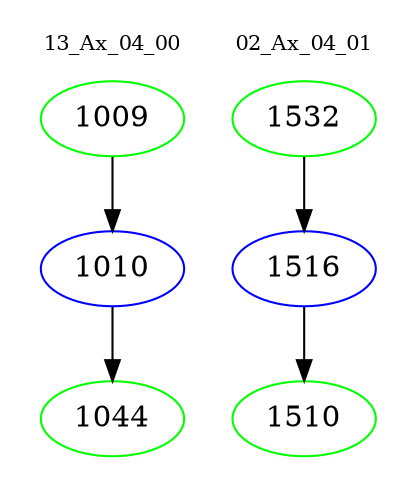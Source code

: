 digraph{
subgraph cluster_0 {
color = white
label = "13_Ax_04_00";
fontsize=10;
T0_1009 [label="1009", color="green"]
T0_1009 -> T0_1010 [color="black"]
T0_1010 [label="1010", color="blue"]
T0_1010 -> T0_1044 [color="black"]
T0_1044 [label="1044", color="green"]
}
subgraph cluster_1 {
color = white
label = "02_Ax_04_01";
fontsize=10;
T1_1532 [label="1532", color="green"]
T1_1532 -> T1_1516 [color="black"]
T1_1516 [label="1516", color="blue"]
T1_1516 -> T1_1510 [color="black"]
T1_1510 [label="1510", color="green"]
}
}
